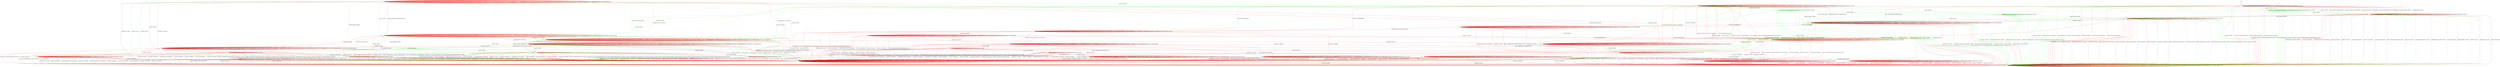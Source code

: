 digraph "" {
	graph ["Incoming time"=0.15744495391845703,
		"Outgoing time"=0.23226404190063477,
		Output="{'States': 36, 'Transitions': 837, 'Filename': '../results/ssh/OpenSSH-DropBear-cvc4-3.dot'}",
		Reference="{'States': 32, 'Transitions': 683, 'Filename': '../subjects/ssh/OpenSSH.dot'}",
		Solver=cvc4,
		Updated="{'States': 18, 'Transitions': 222, 'Filename': '../subjects/ssh/DropBear.dot'}",
		"f-measure"=0.15027624309392265,
		precision=0.3063063063063063,
		recall=0.09956076134699854
	];
	a -> a	[key=0,
		label="CH_OPEN / CH_MAX"];
	a -> a	[key=1,
		label="CH_EOF / NO_RESP"];
	a -> a	[key=2,
		color=green,
		label="UA_PK_NOK / NO_RESP"];
	a -> a	[key=3,
		color=green,
		label="SERVICE_REQUEST_AUTH / SERVICE_ACCEPT"];
	a -> a	[key=4,
		color=green,
		label="SERVICE_REQUEST_CONN / SERVICE_ACCEPT"];
	a -> a	[key=5,
		color=green,
		label="UA_PK_OK / NO_RESP"];
	a -> a	[key=6,
		color=red,
		label="SERVICE_REQUEST_AUTH / UNIMPLEMENTED"];
	a -> a	[key=7,
		color=red,
		label="CH_WINDOW_ADJUST / NO_RESP"];
	a -> a	[key=8,
		color=red,
		label="DEBUG / NO_RESP"];
	a -> a	[key=9,
		color=red,
		label="UA_PK_OK / UNIMPLEMENTED"];
	a -> a	[key=10,
		color=red,
		label="SERVICE_REQUEST_CONN / UNIMPLEMENTED"];
	a -> a	[key=11,
		color=red,
		label="UA_NONE / UNIMPLEMENTED"];
	a -> a	[key=12,
		color=red,
		label="CH_EXTENDED_DATA / NO_RESP"];
	a -> a	[key=13,
		color=red,
		label="UA_PK_NOK / UNIMPLEMENTED"];
	a -> a	[key=14,
		color=red,
		label="KEX30 / UNIMPLEMENTED"];
	a -> a	[key=15,
		color=red,
		label="IGNORE / NO_RESP"];
	a -> a	[key=16,
		color=red,
		label="CH_DATA / NO_RESP"];
	a -> a	[key=17,
		color=red,
		label="UNIMPLEMENTED / NO_RESP"];
	a -> a	[key=18,
		color=red,
		label="UA_PW_OK / UNIMPLEMENTED"];
	a -> a	[key=19,
		color=red,
		label="UA_PW_NOK / UNIMPLEMENTED"];
	a -> g	[key=0,
		color=green,
		label="CH_CLOSE / NO_RESP"];
	a -> h	[key=0,
		color=green,
		label="CH_REQUEST_PTY / CH_SUCCESS"];
	a -> i	[key=0,
		color=red,
		label="REKEY / KEXINIT|KEX31+NEWKEYS|NO_RESP"];
	a -> j	[key=0,
		color=green,
		label="KEXINIT / KEXINIT"];
	a -> l	[key=0,
		color=red,
		label="CH_REQUEST_PTY / CH_SUCCESS"];
	a -> n	[key=0,
		label="NEWKEYS / NO_CONN"];
	a -> n	[key=1,
		color=green,
		label="KEX30 / NO_CONN"];
	a -> n	[key=2,
		color=green,
		label="CH_DATA / NO_CONN"];
	a -> n	[key=3,
		color=red,
		label="DISCONNECT / NO_CONN"];
	r	[color=green];
	a -> r	[key=0,
		color=green,
		label="KEXINIT_PROCEED / KEXINIT"];
	t	[color=red];
	a -> t	[key=0,
		color=red,
		label="CH_CLOSE / CH_CLOSE"];
	ff	[color=red];
	a -> ff	[key=0,
		color=red,
		label="KEXINIT / KEXINIT"];
	b -> b	[key=0,
		label="CH_CLOSE / CH_NONE"];
	b -> b	[key=1,
		label="CH_REQUEST_PTY / CH_NONE"];
	b -> b	[key=2,
		label="CH_EOF / CH_NONE"];
	b -> b	[key=3,
		label="CH_DATA / CH_NONE"];
	b -> b	[key=4,
		color=green,
		label="NEWKEYS / UNIMPLEMENTED"];
	b -> b	[key=5,
		color=red,
		label="CH_WINDOW_ADJUST / CH_NONE"];
	b -> b	[key=6,
		color=red,
		label="DEBUG / NO_RESP"];
	b -> b	[key=7,
		color=red,
		label="CH_EXTENDED_DATA / CH_NONE"];
	b -> b	[key=8,
		color=red,
		label="IGNORE / NO_RESP"];
	b -> b	[key=9,
		color=red,
		label="UNIMPLEMENTED / NO_RESP"];
	b -> e	[key=0,
		label="KEX30 / KEX31+NEWKEYS"];
	b -> f	[key=0,
		color=green,
		label="UA_PK_NOK / NO_CONN"];
	b -> f	[key=1,
		color=green,
		label="SERVICE_REQUEST_AUTH / NO_CONN"];
	b -> f	[key=2,
		color=green,
		label="SERVICE_REQUEST_CONN / NO_CONN"];
	b -> f	[key=3,
		color=green,
		label="UA_PK_OK / NO_CONN"];
	b -> f	[key=4,
		color=green,
		label="KEXINIT_PROCEED / NO_CONN"];
	b -> f	[key=5,
		color=green,
		label="KEXINIT / NO_CONN"];
	b -> f	[key=6,
		color=red,
		label="DISCONNECT / NO_CONN"];
	b -> f	[key=7,
		color=red,
		label="KEXINIT / DISCONNECT"];
	b -> f	[key=8,
		color=red,
		label="SERVICE_REQUEST_AUTH / DISCONNECT"];
	b -> f	[key=9,
		color=red,
		label="UA_PK_OK / DISCONNECT"];
	b -> f	[key=10,
		color=red,
		label="SERVICE_REQUEST_CONN / DISCONNECT"];
	b -> f	[key=11,
		color=red,
		label="UA_NONE / DISCONNECT"];
	b -> f	[key=12,
		color=red,
		label="NEWKEYS / NO_CONN"];
	b -> f	[key=13,
		color=red,
		label="UA_PK_NOK / DISCONNECT"];
	b -> f	[key=14,
		color=red,
		label="UA_PW_OK / DISCONNECT"];
	b -> f	[key=15,
		color=red,
		label="UA_PW_NOK / DISCONNECT"];
	b -> f	[key=16,
		color=red,
		label="REKEY / DISCONNECT|NO_CONN|NO_CONN"];
	b -> n	[key=0,
		color=green,
		label="CH_OPEN / NO_CONN"];
	b -> n	[key=1,
		color=red,
		label="CH_OPEN / DISCONNECT"];
	c -> c	[key=0,
		label="CH_CLOSE / CH_NONE"];
	c -> c	[key=1,
		label="CH_REQUEST_PTY / CH_NONE"];
	c -> c	[key=2,
		label="CH_EOF / CH_NONE"];
	c -> c	[key=3,
		label="CH_DATA / CH_NONE"];
	c -> c	[key=4,
		color=green,
		label="UA_PK_NOK / UA_FAILURE"];
	c -> c	[key=5,
		color=green,
		label="SERVICE_REQUEST_AUTH / SERVICE_ACCEPT"];
	c -> c	[key=6,
		color=red,
		label="KEXINIT / UNIMPLEMENTED"];
	c -> c	[key=7,
		color=red,
		label="CH_WINDOW_ADJUST / CH_NONE"];
	c -> c	[key=8,
		color=red,
		label="DEBUG / NO_RESP"];
	c -> c	[key=9,
		color=red,
		label="UA_PK_OK / UNIMPLEMENTED"];
	c -> c	[key=10,
		color=red,
		label="UA_NONE / UNIMPLEMENTED"];
	c -> c	[key=11,
		color=red,
		label="CH_EXTENDED_DATA / CH_NONE"];
	c -> c	[key=12,
		color=red,
		label="UA_PK_NOK / UNIMPLEMENTED"];
	c -> c	[key=13,
		color=red,
		label="KEX30 / UNIMPLEMENTED"];
	c -> c	[key=14,
		color=red,
		label="IGNORE / NO_RESP"];
	c -> c	[key=15,
		color=red,
		label="UNIMPLEMENTED / NO_RESP"];
	c -> c	[key=16,
		color=red,
		label="UA_PW_OK / UNIMPLEMENTED"];
	c -> c	[key=17,
		color=red,
		label="UA_PW_NOK / UNIMPLEMENTED"];
	c -> f	[key=0,
		label="NEWKEYS / NO_CONN"];
	c -> f	[key=1,
		color=green,
		label="KEX30 / NO_CONN"];
	c -> f	[key=2,
		color=green,
		label="SERVICE_REQUEST_CONN / NO_CONN"];
	c -> f	[key=3,
		color=red,
		label="DISCONNECT / NO_CONN"];
	c -> f	[key=4,
		color=red,
		label="SERVICE_REQUEST_CONN / DISCONNECT"];
	c -> f	[key=5,
		color=red,
		label="REKEY / UNIMPLEMENTED|UNIMPLEMENTED|NO_CONN"];
	c -> g	[key=0,
		color=green,
		label="UA_PK_OK / UA_SUCCESS"];
	c -> g	[key=1,
		color=red,
		label="SERVICE_REQUEST_AUTH / SERVICE_ACCEPT"];
	c -> n	[key=0,
		color=green,
		label="CH_OPEN / NO_CONN"];
	p	[color=green];
	c -> p	[key=0,
		color=green,
		label="KEXINIT_PROCEED / KEXINIT"];
	q	[color=green];
	c -> q	[key=0,
		color=green,
		label="KEXINIT / KEXINIT"];
	s	[color=red];
	c -> s	[key=0,
		color=red,
		label="CH_OPEN / UNIMPLEMENTED"];
	d -> k	[key=0];
	e -> c	[key=0,
		label="NEWKEYS / NO_RESP"];
	e -> e	[key=0,
		label="CH_CLOSE / CH_NONE"];
	e -> e	[key=1,
		label="CH_REQUEST_PTY / CH_NONE"];
	e -> e	[key=2,
		label="CH_EOF / CH_NONE"];
	e -> e	[key=3,
		label="CH_DATA / CH_NONE"];
	e -> e	[key=4,
		color=green,
		label="KEX30 / UNIMPLEMENTED"];
	e -> e	[key=5,
		color=red,
		label="CH_WINDOW_ADJUST / CH_NONE"];
	e -> e	[key=6,
		color=red,
		label="DEBUG / NO_RESP"];
	e -> e	[key=7,
		color=red,
		label="CH_EXTENDED_DATA / CH_NONE"];
	e -> e	[key=8,
		color=red,
		label="IGNORE / NO_RESP"];
	e -> e	[key=9,
		color=red,
		label="UNIMPLEMENTED / NO_RESP"];
	e -> f	[key=0,
		color=green,
		label="UA_PK_NOK / NO_CONN"];
	e -> f	[key=1,
		color=green,
		label="SERVICE_REQUEST_AUTH / NO_CONN"];
	e -> f	[key=2,
		color=green,
		label="SERVICE_REQUEST_CONN / NO_CONN"];
	e -> f	[key=3,
		color=green,
		label="UA_PK_OK / NO_CONN"];
	e -> f	[key=4,
		color=green,
		label="KEXINIT_PROCEED / NO_CONN"];
	e -> f	[key=5,
		color=green,
		label="KEXINIT / NO_CONN"];
	e -> f	[key=6,
		color=red,
		label="DISCONNECT / NO_CONN"];
	e -> f	[key=7,
		color=red,
		label="KEXINIT / DISCONNECT"];
	e -> f	[key=8,
		color=red,
		label="SERVICE_REQUEST_AUTH / DISCONNECT"];
	e -> f	[key=9,
		color=red,
		label="UA_PK_OK / DISCONNECT"];
	e -> f	[key=10,
		color=red,
		label="SERVICE_REQUEST_CONN / DISCONNECT"];
	e -> f	[key=11,
		color=red,
		label="UA_NONE / DISCONNECT"];
	e -> f	[key=12,
		color=red,
		label="UA_PK_NOK / DISCONNECT"];
	e -> f	[key=13,
		color=red,
		label="KEX30 / DISCONNECT"];
	e -> f	[key=14,
		color=red,
		label="UA_PW_OK / DISCONNECT"];
	e -> f	[key=15,
		color=red,
		label="UA_PW_NOK / DISCONNECT"];
	e -> f	[key=16,
		color=red,
		label="REKEY / DISCONNECT|NO_CONN|NO_CONN"];
	e -> n	[key=0,
		color=green,
		label="CH_OPEN / NO_CONN"];
	e -> n	[key=1,
		color=red,
		label="CH_OPEN / DISCONNECT"];
	f -> f	[key=0,
		label="KEXINIT / NO_CONN"];
	f -> f	[key=1,
		label="SERVICE_REQUEST_AUTH / NO_CONN"];
	f -> f	[key=2,
		label="UA_PK_OK / NO_CONN"];
	f -> f	[key=3,
		label="SERVICE_REQUEST_CONN / NO_CONN"];
	f -> f	[key=4,
		label="NEWKEYS / NO_CONN"];
	f -> f	[key=5,
		label="UA_PK_NOK / NO_CONN"];
	f -> f	[key=6,
		label="CH_CLOSE / CH_NONE"];
	f -> f	[key=7,
		label="CH_REQUEST_PTY / CH_NONE"];
	f -> f	[key=8,
		label="KEX30 / NO_CONN"];
	f -> f	[key=9,
		label="CH_EOF / CH_NONE"];
	f -> f	[key=10,
		label="CH_DATA / CH_NONE"];
	f -> f	[key=11,
		color=green,
		label="KEXINIT_PROCEED / NO_CONN"];
	f -> f	[key=12,
		color=red,
		label="DISCONNECT / NO_CONN"];
	f -> f	[key=13,
		color=red,
		label="CH_WINDOW_ADJUST / CH_NONE"];
	f -> f	[key=14,
		color=red,
		label="DEBUG / NO_CONN"];
	f -> f	[key=15,
		color=red,
		label="UA_NONE / NO_CONN"];
	f -> f	[key=16,
		color=red,
		label="CH_EXTENDED_DATA / CH_NONE"];
	f -> f	[key=17,
		color=red,
		label="IGNORE / NO_CONN"];
	f -> f	[key=18,
		color=red,
		label="UNIMPLEMENTED / NO_CONN"];
	f -> f	[key=19,
		color=red,
		label="UA_PW_OK / NO_CONN"];
	f -> f	[key=20,
		color=red,
		label="UA_PW_NOK / NO_CONN"];
	f -> f	[key=21,
		color=red,
		label="REKEY / NO_CONN|NO_CONN|NO_CONN"];
	f -> n	[key=0,
		label="CH_OPEN / NO_CONN"];
	g -> f	[key=0,
		label="NEWKEYS / NO_CONN"];
	g -> f	[key=1,
		color=green,
		label="KEX30 / NO_CONN"];
	g -> f	[key=2,
		color=red,
		label="DISCONNECT / NO_CONN"];
	g -> f	[key=3,
		color=red,
		label="SERVICE_REQUEST_CONN / DISCONNECT"];
	g -> f	[key=4,
		color=red,
		label="REKEY / UNIMPLEMENTED|UNIMPLEMENTED|NO_CONN"];
	g -> g	[key=0,
		label="SERVICE_REQUEST_AUTH / SERVICE_ACCEPT"];
	g -> g	[key=1,
		label="CH_CLOSE / CH_NONE"];
	g -> g	[key=2,
		label="CH_REQUEST_PTY / CH_NONE"];
	g -> g	[key=3,
		label="CH_EOF / CH_NONE"];
	g -> g	[key=4,
		label="CH_DATA / CH_NONE"];
	g -> g	[key=5,
		color=green,
		label="UA_PK_NOK / NO_RESP"];
	g -> g	[key=6,
		color=green,
		label="SERVICE_REQUEST_CONN / SERVICE_ACCEPT"];
	g -> g	[key=7,
		color=green,
		label="UA_PK_OK / NO_RESP"];
	g -> g	[key=8,
		color=red,
		label="KEXINIT / UNIMPLEMENTED"];
	g -> g	[key=9,
		color=red,
		label="CH_WINDOW_ADJUST / CH_NONE"];
	g -> g	[key=10,
		color=red,
		label="DEBUG / NO_RESP"];
	g -> g	[key=11,
		color=red,
		label="CH_EXTENDED_DATA / CH_NONE"];
	g -> g	[key=12,
		color=red,
		label="KEX30 / UNIMPLEMENTED"];
	g -> g	[key=13,
		color=red,
		label="IGNORE / NO_RESP"];
	g -> g	[key=14,
		color=red,
		label="UNIMPLEMENTED / NO_RESP"];
	g -> i	[key=0,
		color=green,
		label="CH_OPEN / CH_OPEN_SUCCESS"];
	g -> p	[key=0,
		color=green,
		label="KEXINIT_PROCEED / KEXINIT"];
	g -> q	[key=0,
		color=green,
		label="KEXINIT / KEXINIT"];
	g -> t	[key=0,
		color=red,
		label="UA_PK_OK / UA_SUCCESS"];
	g -> t	[key=1,
		color=red,
		label="UA_PW_OK / UA_SUCCESS"];
	u	[color=red];
	g -> u	[key=0,
		color=red,
		label="UA_PW_NOK / UA_FAILURE"];
	v	[color=red];
	g -> v	[key=0,
		color=red,
		label="UA_NONE / UA_FAILURE"];
	w	[color=red];
	g -> w	[key=0,
		color=red,
		label="UA_PK_NOK / UA_FAILURE"];
	x	[color=red];
	g -> x	[key=0,
		color=red,
		label="CH_OPEN / UNIMPLEMENTED"];
	h -> g	[key=0,
		color=green,
		label="CH_CLOSE / NO_RESP"];
	h -> h	[key=0,
		label="CH_OPEN / CH_MAX"];
	h -> h	[key=1,
		label="CH_EOF / NO_RESP"];
	h -> h	[key=2,
		color=green,
		label="UA_PK_NOK / NO_RESP"];
	h -> h	[key=3,
		color=green,
		label="SERVICE_REQUEST_AUTH / SERVICE_ACCEPT"];
	h -> h	[key=4,
		color=green,
		label="SERVICE_REQUEST_CONN / SERVICE_ACCEPT"];
	h -> h	[key=5,
		color=green,
		label="UA_PK_OK / NO_RESP"];
	h -> h	[key=6,
		color=red,
		label="SERVICE_REQUEST_AUTH / NO_RESP"];
	h -> h	[key=7,
		color=red,
		label="CH_WINDOW_ADJUST / NO_RESP"];
	h -> h	[key=8,
		color=red,
		label="DEBUG / NO_RESP"];
	h -> h	[key=9,
		color=red,
		label="UA_PK_OK / UNIMPLEMENTED"];
	h -> h	[key=10,
		color=red,
		label="SERVICE_REQUEST_CONN / NO_RESP"];
	h -> h	[key=11,
		color=red,
		label="UA_NONE / UNIMPLEMENTED"];
	h -> h	[key=12,
		color=red,
		label="CH_EXTENDED_DATA / NO_RESP"];
	h -> h	[key=13,
		color=red,
		label="UA_PK_NOK / UNIMPLEMENTED"];
	h -> h	[key=14,
		color=red,
		label="KEX30 / NO_RESP"];
	h -> h	[key=15,
		color=red,
		label="IGNORE / NO_RESP"];
	h -> h	[key=16,
		color=red,
		label="CH_DATA / NO_RESP"];
	h -> h	[key=17,
		color=red,
		label="UNIMPLEMENTED / NO_RESP"];
	h -> h	[key=18,
		color=red,
		label="UA_PW_OK / UNIMPLEMENTED"];
	h -> h	[key=19,
		color=red,
		label="UA_PW_NOK / UNIMPLEMENTED"];
	h -> h	[key=20,
		color=red,
		label="REKEY / KEXINIT|KEX31+NEWKEYS|NO_RESP"];
	h -> j	[key=0,
		label="KEXINIT / KEXINIT"];
	h -> n	[key=0,
		label="NEWKEYS / NO_CONN"];
	h -> n	[key=1,
		color=green,
		label="KEX30 / NO_CONN"];
	h -> n	[key=2,
		color=green,
		label="CH_REQUEST_PTY / NO_CONN"];
	h -> n	[key=3,
		color=green,
		label="CH_DATA / NO_CONN"];
	h -> n	[key=4,
		color=red,
		label="DISCONNECT / NO_CONN"];
	h -> n	[key=5,
		color=red,
		label="CH_REQUEST_PTY / DISCONNECT"];
	h -> r	[key=0,
		color=green,
		label="KEXINIT_PROCEED / KEXINIT"];
	z	[color=red];
	h -> z	[key=0,
		color=red,
		label="CH_CLOSE / CH_CLOSE"];
	i -> a	[key=0,
		color=green,
		label="CH_EOF / CH_EOF"];
	i -> g	[key=0,
		color=green,
		label="CH_CLOSE / CH_EOF"];
	i -> h	[key=0,
		color=red,
		label="CH_REQUEST_PTY / CH_SUCCESS"];
	i -> i	[key=0,
		label="CH_OPEN / CH_MAX"];
	i -> i	[key=1,
		label="CH_DATA / NO_RESP"];
	i -> i	[key=2,
		color=green,
		label="UA_PK_NOK / NO_RESP"];
	i -> i	[key=3,
		color=green,
		label="SERVICE_REQUEST_AUTH / SERVICE_ACCEPT"];
	i -> i	[key=4,
		color=green,
		label="SERVICE_REQUEST_CONN / SERVICE_ACCEPT"];
	i -> i	[key=5,
		color=green,
		label="UA_PK_OK / NO_RESP"];
	i -> i	[key=6,
		color=red,
		label="SERVICE_REQUEST_AUTH / NO_RESP"];
	i -> i	[key=7,
		color=red,
		label="CH_WINDOW_ADJUST / NO_RESP"];
	i -> i	[key=8,
		color=red,
		label="DEBUG / NO_RESP"];
	i -> i	[key=9,
		color=red,
		label="UA_PK_OK / UNIMPLEMENTED"];
	i -> i	[key=10,
		color=red,
		label="SERVICE_REQUEST_CONN / NO_RESP"];
	i -> i	[key=11,
		color=red,
		label="UA_NONE / UNIMPLEMENTED"];
	i -> i	[key=12,
		color=red,
		label="CH_EXTENDED_DATA / NO_RESP"];
	i -> i	[key=13,
		color=red,
		label="UA_PK_NOK / UNIMPLEMENTED"];
	i -> i	[key=14,
		color=red,
		label="KEX30 / NO_RESP"];
	i -> i	[key=15,
		color=red,
		label="IGNORE / NO_RESP"];
	i -> i	[key=16,
		color=red,
		label="CH_EOF / NO_RESP"];
	i -> i	[key=17,
		color=red,
		label="UNIMPLEMENTED / NO_RESP"];
	i -> i	[key=18,
		color=red,
		label="UA_PW_OK / UNIMPLEMENTED"];
	i -> i	[key=19,
		color=red,
		label="UA_PW_NOK / UNIMPLEMENTED"];
	i -> i	[key=20,
		color=red,
		label="REKEY / KEXINIT|KEX31+NEWKEYS|NO_RESP"];
	i -> j	[key=0,
		color=green,
		label="KEXINIT / KEXINIT"];
	i -> l	[key=0,
		color=green,
		label="CH_REQUEST_PTY / CH_SUCCESS"];
	i -> n	[key=0,
		label="NEWKEYS / NO_CONN"];
	i -> n	[key=1,
		color=green,
		label="KEX30 / NO_CONN"];
	i -> n	[key=2,
		color=red,
		label="DISCONNECT / NO_CONN"];
	i -> r	[key=0,
		color=green,
		label="KEXINIT_PROCEED / KEXINIT"];
	i -> z	[key=0,
		color=red,
		label="CH_CLOSE / CH_CLOSE"];
	i -> ff	[key=0,
		color=red,
		label="KEXINIT / KEXINIT"];
	j -> f	[key=0,
		color=green,
		label="CH_CLOSE / NO_CONN"];
	j -> f	[key=1,
		color=red,
		label="CH_CLOSE / DISCONNECT"];
	j -> j	[key=0,
		label="CH_OPEN / CH_MAX"];
	j -> j	[key=1,
		color=red,
		label="DEBUG / NO_RESP"];
	j -> j	[key=2,
		color=red,
		label="IGNORE / NO_RESP"];
	j -> j	[key=3,
		color=red,
		label="UNIMPLEMENTED / NO_RESP"];
	j -> m	[key=0,
		color=green,
		label="KEX30 / KEX31+NEWKEYS"];
	j -> n	[key=0,
		color=green,
		label="UA_PK_NOK / NO_CONN"];
	j -> n	[key=1,
		color=green,
		label="SERVICE_REQUEST_AUTH / NO_CONN"];
	j -> n	[key=2,
		color=green,
		label="SERVICE_REQUEST_CONN / NO_CONN"];
	j -> n	[key=3,
		color=green,
		label="NEWKEYS / UNIMPLEMENTED"];
	j -> n	[key=4,
		color=green,
		label="CH_REQUEST_PTY / NO_CONN"];
	j -> n	[key=5,
		color=green,
		label="CH_DATA / NO_CONN"];
	j -> n	[key=6,
		color=green,
		label="UA_PK_OK / NO_CONN"];
	j -> n	[key=7,
		color=green,
		label="KEXINIT_PROCEED / NO_CONN"];
	j -> n	[key=8,
		color=green,
		label="KEXINIT / NO_CONN"];
	j -> n	[key=9,
		color=green,
		label="CH_EOF / NO_CONN"];
	j -> n	[key=10,
		color=red,
		label="DISCONNECT / NO_CONN"];
	j -> n	[key=11,
		color=red,
		label="KEXINIT / DISCONNECT"];
	j -> n	[key=12,
		color=red,
		label="SERVICE_REQUEST_AUTH / DISCONNECT"];
	j -> n	[key=13,
		color=red,
		label="CH_WINDOW_ADJUST / DISCONNECT"];
	j -> n	[key=14,
		color=red,
		label="UA_PK_OK / DISCONNECT"];
	j -> n	[key=15,
		color=red,
		label="SERVICE_REQUEST_CONN / DISCONNECT"];
	j -> n	[key=16,
		color=red,
		label="UA_NONE / DISCONNECT"];
	j -> n	[key=17,
		color=red,
		label="CH_EXTENDED_DATA / DISCONNECT"];
	j -> n	[key=18,
		color=red,
		label="NEWKEYS / NO_CONN"];
	j -> n	[key=19,
		color=red,
		label="UA_PK_NOK / DISCONNECT"];
	j -> n	[key=20,
		color=red,
		label="CH_REQUEST_PTY / DISCONNECT"];
	j -> n	[key=21,
		color=red,
		label="CH_EOF / DISCONNECT"];
	j -> n	[key=22,
		color=red,
		label="CH_DATA / DISCONNECT"];
	j -> n	[key=23,
		color=red,
		label="UA_PW_OK / DISCONNECT"];
	j -> n	[key=24,
		color=red,
		label="UA_PW_NOK / DISCONNECT"];
	j -> n	[key=25,
		color=red,
		label="REKEY / DISCONNECT|NO_CONN|NO_CONN"];
	jj	[color=red];
	j -> jj	[key=0,
		color=red,
		label="KEX30 / KEX31+NEWKEYS"];
	k -> b	[key=0,
		label="KEXINIT / KEXINIT"];
	k -> b	[key=1,
		color=green,
		label="KEX30 / KEXINIT+UNIMPLEMENTED"];
	k -> b	[key=2,
		color=green,
		label="NEWKEYS / KEXINIT+UNIMPLEMENTED"];
	k -> b	[key=3,
		color=red,
		label="SERVICE_REQUEST_AUTH / KEXINIT"];
	k -> b	[key=4,
		color=red,
		label="DEBUG / KEXINIT"];
	k -> b	[key=5,
		color=red,
		label="SERVICE_REQUEST_CONN / KEXINIT"];
	k -> b	[key=6,
		color=red,
		label="KEX30 / KEXINIT"];
	k -> b	[key=7,
		color=red,
		label="IGNORE / KEXINIT"];
	k -> b	[key=8,
		color=red,
		label="UNIMPLEMENTED / KEXINIT"];
	k -> c	[key=0,
		color=red,
		label="REKEY / KEXINIT|KEX31+NEWKEYS|NO_RESP"];
	k -> f	[key=0,
		color=green,
		label="UA_PK_NOK / KEXINIT"];
	k -> f	[key=1,
		color=green,
		label="SERVICE_REQUEST_AUTH / KEXINIT"];
	k -> f	[key=2,
		color=green,
		label="SERVICE_REQUEST_CONN / KEXINIT"];
	k -> f	[key=3,
		color=green,
		label="UA_PK_OK / KEXINIT"];
	k -> f	[key=4,
		color=red,
		label="DISCONNECT / KEXINIT"];
	k -> f	[key=5,
		color=red,
		label="UA_PK_OK / KEXINIT+DISCONNECT"];
	k -> f	[key=6,
		color=red,
		label="UA_NONE / KEXINIT+DISCONNECT"];
	k -> f	[key=7,
		color=red,
		label="NEWKEYS / KEXINIT"];
	k -> f	[key=8,
		color=red,
		label="UA_PK_NOK / KEXINIT+DISCONNECT"];
	k -> f	[key=9,
		color=red,
		label="UA_PW_OK / KEXINIT+DISCONNECT"];
	k -> f	[key=10,
		color=red,
		label="UA_PW_NOK / KEXINIT+DISCONNECT"];
	k -> k	[key=0,
		label="CH_CLOSE / CH_NONE"];
	k -> k	[key=1,
		label="CH_REQUEST_PTY / CH_NONE"];
	k -> k	[key=2,
		label="CH_EOF / CH_NONE"];
	k -> k	[key=3,
		label="CH_DATA / CH_NONE"];
	k -> k	[key=4,
		color=red,
		label="CH_WINDOW_ADJUST / CH_NONE"];
	k -> k	[key=5,
		color=red,
		label="CH_EXTENDED_DATA / CH_NONE"];
	k -> n	[key=0,
		color=green,
		label="CH_OPEN / KEXINIT"];
	k -> n	[key=1,
		color=red,
		label="CH_OPEN / KEXINIT+DISCONNECT"];
	o	[color=green];
	k -> o	[key=0,
		color=green,
		label="KEXINIT_PROCEED / KEXINIT"];
	l -> g	[key=0,
		color=green,
		label="CH_CLOSE / CH_EOF"];
	l -> h	[key=0,
		color=green,
		label="CH_EOF / CH_EOF"];
	l -> h	[key=1,
		color=red,
		label="REKEY / KEXINIT|KEX31+NEWKEYS|NO_RESP"];
	l -> j	[key=0,
		label="KEXINIT / KEXINIT"];
	l -> l	[key=0,
		label="CH_OPEN / CH_MAX"];
	l -> l	[key=1,
		label="CH_DATA / NO_RESP"];
	l -> l	[key=2,
		color=green,
		label="UA_PK_NOK / NO_RESP"];
	l -> l	[key=3,
		color=green,
		label="SERVICE_REQUEST_AUTH / SERVICE_ACCEPT"];
	l -> l	[key=4,
		color=green,
		label="SERVICE_REQUEST_CONN / SERVICE_ACCEPT"];
	l -> l	[key=5,
		color=green,
		label="UA_PK_OK / NO_RESP"];
	l -> l	[key=6,
		color=red,
		label="SERVICE_REQUEST_AUTH / UNIMPLEMENTED"];
	l -> l	[key=7,
		color=red,
		label="CH_WINDOW_ADJUST / NO_RESP"];
	l -> l	[key=8,
		color=red,
		label="DEBUG / NO_RESP"];
	l -> l	[key=9,
		color=red,
		label="UA_PK_OK / UNIMPLEMENTED"];
	l -> l	[key=10,
		color=red,
		label="SERVICE_REQUEST_CONN / UNIMPLEMENTED"];
	l -> l	[key=11,
		color=red,
		label="UA_NONE / UNIMPLEMENTED"];
	l -> l	[key=12,
		color=red,
		label="CH_EXTENDED_DATA / NO_RESP"];
	l -> l	[key=13,
		color=red,
		label="UA_PK_NOK / UNIMPLEMENTED"];
	l -> l	[key=14,
		color=red,
		label="KEX30 / UNIMPLEMENTED"];
	l -> l	[key=15,
		color=red,
		label="IGNORE / NO_RESP"];
	l -> l	[key=16,
		color=red,
		label="CH_EOF / NO_RESP"];
	l -> l	[key=17,
		color=red,
		label="UNIMPLEMENTED / NO_RESP"];
	l -> l	[key=18,
		color=red,
		label="UA_PW_OK / UNIMPLEMENTED"];
	l -> l	[key=19,
		color=red,
		label="UA_PW_NOK / UNIMPLEMENTED"];
	l -> n	[key=0,
		label="NEWKEYS / NO_CONN"];
	l -> n	[key=1,
		color=green,
		label="KEX30 / NO_CONN"];
	l -> n	[key=2,
		color=green,
		label="CH_REQUEST_PTY / NO_CONN"];
	l -> n	[key=3,
		color=red,
		label="DISCONNECT / NO_CONN"];
	l -> n	[key=4,
		color=red,
		label="CH_REQUEST_PTY / DISCONNECT"];
	l -> r	[key=0,
		color=green,
		label="KEXINIT_PROCEED / KEXINIT"];
	l -> t	[key=0,
		color=red,
		label="CH_CLOSE / CH_CLOSE"];
	m -> f	[key=0,
		color=green,
		label="CH_CLOSE / NO_CONN"];
	m -> f	[key=1,
		color=red,
		label="CH_CLOSE / DISCONNECT"];
	m -> i	[key=0,
		label="NEWKEYS / NO_RESP"];
	m -> m	[key=0,
		label="CH_OPEN / CH_MAX"];
	m -> m	[key=1,
		color=green,
		label="KEX30 / UNIMPLEMENTED"];
	m -> m	[key=2,
		color=red,
		label="DEBUG / NO_RESP"];
	m -> m	[key=3,
		color=red,
		label="IGNORE / NO_RESP"];
	m -> m	[key=4,
		color=red,
		label="UNIMPLEMENTED / NO_RESP"];
	m -> n	[key=0,
		color=green,
		label="UA_PK_NOK / NO_CONN"];
	m -> n	[key=1,
		color=green,
		label="SERVICE_REQUEST_AUTH / NO_CONN"];
	m -> n	[key=2,
		color=green,
		label="SERVICE_REQUEST_CONN / NO_CONN"];
	m -> n	[key=3,
		color=green,
		label="CH_REQUEST_PTY / NO_CONN"];
	m -> n	[key=4,
		color=green,
		label="CH_DATA / NO_CONN"];
	m -> n	[key=5,
		color=green,
		label="UA_PK_OK / NO_CONN"];
	m -> n	[key=6,
		color=green,
		label="KEXINIT_PROCEED / NO_CONN"];
	m -> n	[key=7,
		color=green,
		label="KEXINIT / NO_CONN"];
	m -> n	[key=8,
		color=green,
		label="CH_EOF / NO_CONN"];
	m -> n	[key=9,
		color=red,
		label="DISCONNECT / NO_CONN"];
	m -> n	[key=10,
		color=red,
		label="KEXINIT / DISCONNECT"];
	m -> n	[key=11,
		color=red,
		label="SERVICE_REQUEST_AUTH / DISCONNECT"];
	m -> n	[key=12,
		color=red,
		label="CH_WINDOW_ADJUST / DISCONNECT"];
	m -> n	[key=13,
		color=red,
		label="UA_PK_OK / DISCONNECT"];
	m -> n	[key=14,
		color=red,
		label="SERVICE_REQUEST_CONN / DISCONNECT"];
	m -> n	[key=15,
		color=red,
		label="UA_NONE / DISCONNECT"];
	m -> n	[key=16,
		color=red,
		label="CH_EXTENDED_DATA / DISCONNECT"];
	m -> n	[key=17,
		color=red,
		label="UA_PK_NOK / DISCONNECT"];
	m -> n	[key=18,
		color=red,
		label="CH_REQUEST_PTY / DISCONNECT"];
	m -> n	[key=19,
		color=red,
		label="KEX30 / DISCONNECT"];
	m -> n	[key=20,
		color=red,
		label="CH_EOF / DISCONNECT"];
	m -> n	[key=21,
		color=red,
		label="CH_DATA / DISCONNECT"];
	m -> n	[key=22,
		color=red,
		label="UA_PW_OK / DISCONNECT"];
	m -> n	[key=23,
		color=red,
		label="UA_PW_NOK / DISCONNECT"];
	m -> n	[key=24,
		color=red,
		label="REKEY / DISCONNECT|NO_CONN|NO_CONN"];
	n -> f	[key=0,
		label="CH_CLOSE / NO_CONN"];
	n -> n	[key=0,
		label="KEXINIT / NO_CONN"];
	n -> n	[key=1,
		label="SERVICE_REQUEST_AUTH / NO_CONN"];
	n -> n	[key=2,
		label="UA_PK_OK / NO_CONN"];
	n -> n	[key=3,
		label="SERVICE_REQUEST_CONN / NO_CONN"];
	n -> n	[key=4,
		label="NEWKEYS / NO_CONN"];
	n -> n	[key=5,
		label="UA_PK_NOK / NO_CONN"];
	n -> n	[key=6,
		label="CH_OPEN / CH_MAX"];
	n -> n	[key=7,
		label="CH_REQUEST_PTY / NO_CONN"];
	n -> n	[key=8,
		label="KEX30 / NO_CONN"];
	n -> n	[key=9,
		label="CH_EOF / NO_CONN"];
	n -> n	[key=10,
		label="CH_DATA / NO_CONN"];
	n -> n	[key=11,
		color=green,
		label="KEXINIT_PROCEED / NO_CONN"];
	n -> n	[key=12,
		color=red,
		label="DISCONNECT / NO_CONN"];
	n -> n	[key=13,
		color=red,
		label="CH_WINDOW_ADJUST / NO_CONN"];
	n -> n	[key=14,
		color=red,
		label="DEBUG / NO_CONN"];
	n -> n	[key=15,
		color=red,
		label="UA_NONE / NO_CONN"];
	n -> n	[key=16,
		color=red,
		label="CH_EXTENDED_DATA / NO_CONN"];
	n -> n	[key=17,
		color=red,
		label="IGNORE / NO_CONN"];
	n -> n	[key=18,
		color=red,
		label="UNIMPLEMENTED / NO_CONN"];
	n -> n	[key=19,
		color=red,
		label="UA_PW_OK / NO_CONN"];
	n -> n	[key=20,
		color=red,
		label="UA_PW_NOK / NO_CONN"];
	n -> n	[key=21,
		color=red,
		label="REKEY / NO_CONN|NO_CONN|NO_CONN"];
	o -> b	[key=0,
		color=green,
		label="KEX30 / NO_RESP"];
	o -> f	[key=0,
		color=green,
		label="UA_PK_NOK / NO_CONN"];
	o -> f	[key=1,
		color=green,
		label="SERVICE_REQUEST_AUTH / NO_CONN"];
	o -> f	[key=2,
		color=green,
		label="SERVICE_REQUEST_CONN / NO_CONN"];
	o -> f	[key=3,
		color=green,
		label="UA_PK_OK / NO_CONN"];
	o -> f	[key=4,
		color=green,
		label="KEXINIT_PROCEED / NO_CONN"];
	o -> f	[key=5,
		color=green,
		label="KEXINIT / NO_CONN"];
	o -> n	[key=0,
		color=green,
		label="CH_OPEN / NO_CONN"];
	o -> o	[key=0,
		color=green,
		label="NEWKEYS / UNIMPLEMENTED"];
	o -> o	[key=1,
		color=green,
		label="CH_REQUEST_PTY / CH_NONE"];
	o -> o	[key=2,
		color=green,
		label="CH_DATA / CH_NONE"];
	o -> o	[key=3,
		color=green,
		label="CH_CLOSE / CH_NONE"];
	o -> o	[key=4,
		color=green,
		label="CH_EOF / CH_NONE"];
	p -> f	[key=0,
		color=green,
		label="UA_PK_NOK / NO_CONN"];
	p -> f	[key=1,
		color=green,
		label="SERVICE_REQUEST_AUTH / NO_CONN"];
	p -> f	[key=2,
		color=green,
		label="SERVICE_REQUEST_CONN / NO_CONN"];
	p -> f	[key=3,
		color=green,
		label="NEWKEYS / UNIMPLEMENTED"];
	p -> f	[key=4,
		color=green,
		label="UA_PK_OK / NO_CONN"];
	p -> f	[key=5,
		color=green,
		label="KEXINIT_PROCEED / NO_CONN"];
	p -> f	[key=6,
		color=green,
		label="KEXINIT / NO_CONN"];
	p -> n	[key=0,
		color=green,
		label="CH_OPEN / NO_CONN"];
	p -> p	[key=0,
		color=green,
		label="CH_REQUEST_PTY / CH_NONE"];
	p -> p	[key=1,
		color=green,
		label="CH_DATA / CH_NONE"];
	p -> p	[key=2,
		color=green,
		label="CH_CLOSE / CH_NONE"];
	p -> p	[key=3,
		color=green,
		label="CH_EOF / CH_NONE"];
	p -> q	[key=0,
		color=green,
		label="KEX30 / NO_RESP"];
	q -> e	[key=0,
		color=green,
		label="KEX30 / KEX31+NEWKEYS"];
	q -> f	[key=0,
		color=green,
		label="UA_PK_NOK / NO_CONN"];
	q -> f	[key=1,
		color=green,
		label="SERVICE_REQUEST_AUTH / NO_CONN"];
	q -> f	[key=2,
		color=green,
		label="SERVICE_REQUEST_CONN / NO_CONN"];
	q -> f	[key=3,
		color=green,
		label="NEWKEYS / UNIMPLEMENTED"];
	q -> f	[key=4,
		color=green,
		label="UA_PK_OK / NO_CONN"];
	q -> f	[key=5,
		color=green,
		label="KEXINIT_PROCEED / NO_CONN"];
	q -> f	[key=6,
		color=green,
		label="KEXINIT / NO_CONN"];
	q -> n	[key=0,
		color=green,
		label="CH_OPEN / NO_CONN"];
	q -> q	[key=0,
		color=green,
		label="CH_REQUEST_PTY / CH_NONE"];
	q -> q	[key=1,
		color=green,
		label="CH_DATA / CH_NONE"];
	q -> q	[key=2,
		color=green,
		label="CH_CLOSE / CH_NONE"];
	q -> q	[key=3,
		color=green,
		label="CH_EOF / CH_NONE"];
	r -> f	[key=0,
		color=green,
		label="CH_CLOSE / NO_CONN"];
	r -> j	[key=0,
		color=green,
		label="KEX30 / NO_RESP"];
	r -> n	[key=0,
		color=green,
		label="UA_PK_NOK / NO_CONN"];
	r -> n	[key=1,
		color=green,
		label="SERVICE_REQUEST_AUTH / NO_CONN"];
	r -> n	[key=2,
		color=green,
		label="SERVICE_REQUEST_CONN / NO_CONN"];
	r -> n	[key=3,
		color=green,
		label="NEWKEYS / UNIMPLEMENTED"];
	r -> n	[key=4,
		color=green,
		label="CH_REQUEST_PTY / NO_CONN"];
	r -> n	[key=5,
		color=green,
		label="CH_DATA / NO_CONN"];
	r -> n	[key=6,
		color=green,
		label="UA_PK_OK / NO_CONN"];
	r -> n	[key=7,
		color=green,
		label="KEXINIT_PROCEED / NO_CONN"];
	r -> n	[key=8,
		color=green,
		label="KEXINIT / NO_CONN"];
	r -> n	[key=9,
		color=green,
		label="CH_EOF / NO_CONN"];
	r -> r	[key=0,
		color=green,
		label="CH_OPEN / CH_MAX"];
	s -> c	[key=0,
		color=red,
		label="CH_CLOSE / UNIMPLEMENTED"];
	s -> n	[key=0,
		color=red,
		label="DISCONNECT / NO_CONN"];
	s -> n	[key=1,
		color=red,
		label="SERVICE_REQUEST_CONN / DISCONNECT"];
	s -> n	[key=2,
		color=red,
		label="NEWKEYS / NO_CONN"];
	s -> n	[key=3,
		color=red,
		label="REKEY / UNIMPLEMENTED|UNIMPLEMENTED|NO_CONN"];
	s -> s	[key=0,
		color=red,
		label="KEXINIT / UNIMPLEMENTED"];
	s -> s	[key=1,
		color=red,
		label="CH_WINDOW_ADJUST / UNIMPLEMENTED"];
	s -> s	[key=2,
		color=red,
		label="DEBUG / NO_RESP"];
	s -> s	[key=3,
		color=red,
		label="UA_PK_OK / UNIMPLEMENTED"];
	s -> s	[key=4,
		color=red,
		label="UA_NONE / UNIMPLEMENTED"];
	s -> s	[key=5,
		color=red,
		label="CH_EXTENDED_DATA / UNIMPLEMENTED"];
	s -> s	[key=6,
		color=red,
		label="UA_PK_NOK / UNIMPLEMENTED"];
	s -> s	[key=7,
		color=red,
		label="CH_OPEN / CH_MAX"];
	s -> s	[key=8,
		color=red,
		label="CH_REQUEST_PTY / UNIMPLEMENTED"];
	s -> s	[key=9,
		color=red,
		label="KEX30 / UNIMPLEMENTED"];
	s -> s	[key=10,
		color=red,
		label="IGNORE / NO_RESP"];
	s -> s	[key=11,
		color=red,
		label="CH_EOF / UNIMPLEMENTED"];
	s -> s	[key=12,
		color=red,
		label="CH_DATA / UNIMPLEMENTED"];
	s -> s	[key=13,
		color=red,
		label="UNIMPLEMENTED / NO_RESP"];
	s -> s	[key=14,
		color=red,
		label="UA_PW_OK / UNIMPLEMENTED"];
	s -> s	[key=15,
		color=red,
		label="UA_PW_NOK / UNIMPLEMENTED"];
	s -> x	[key=0,
		color=red,
		label="SERVICE_REQUEST_AUTH / SERVICE_ACCEPT"];
	t -> a	[key=0,
		color=red,
		label="CH_OPEN / CH_OPEN_SUCCESS"];
	t -> f	[key=0,
		color=red,
		label="DISCONNECT / NO_CONN"];
	t -> f	[key=1,
		color=red,
		label="NEWKEYS / NO_CONN"];
	t -> t	[key=0,
		color=red,
		label="SERVICE_REQUEST_AUTH / UNIMPLEMENTED"];
	t -> t	[key=1,
		color=red,
		label="CH_WINDOW_ADJUST / CH_NONE"];
	t -> t	[key=2,
		color=red,
		label="DEBUG / NO_RESP"];
	t -> t	[key=3,
		color=red,
		label="UA_PK_OK / UNIMPLEMENTED"];
	t -> t	[key=4,
		color=red,
		label="SERVICE_REQUEST_CONN / UNIMPLEMENTED"];
	t -> t	[key=5,
		color=red,
		label="UA_NONE / UNIMPLEMENTED"];
	t -> t	[key=6,
		color=red,
		label="CH_EXTENDED_DATA / CH_NONE"];
	t -> t	[key=7,
		color=red,
		label="UA_PK_NOK / UNIMPLEMENTED"];
	t -> t	[key=8,
		color=red,
		label="CH_CLOSE / CH_NONE"];
	t -> t	[key=9,
		color=red,
		label="CH_REQUEST_PTY / CH_NONE"];
	t -> t	[key=10,
		color=red,
		label="KEX30 / UNIMPLEMENTED"];
	t -> t	[key=11,
		color=red,
		label="IGNORE / NO_RESP"];
	t -> t	[key=12,
		color=red,
		label="CH_EOF / CH_NONE"];
	t -> t	[key=13,
		color=red,
		label="CH_DATA / CH_NONE"];
	t -> t	[key=14,
		color=red,
		label="UNIMPLEMENTED / NO_RESP"];
	t -> t	[key=15,
		color=red,
		label="UA_PW_OK / UNIMPLEMENTED"];
	t -> t	[key=16,
		color=red,
		label="UA_PW_NOK / UNIMPLEMENTED"];
	y	[color=red];
	t -> y	[key=0,
		color=red,
		label="KEXINIT / KEXINIT"];
	t -> z	[key=0,
		color=red,
		label="REKEY / KEXINIT|KEX31+NEWKEYS|NO_RESP"];
	u -> f	[key=0,
		color=red,
		label="DISCONNECT / NO_CONN"];
	u -> f	[key=1,
		color=red,
		label="UA_PK_OK / DISCONNECT"];
	u -> f	[key=2,
		color=red,
		label="SERVICE_REQUEST_CONN / DISCONNECT"];
	u -> f	[key=3,
		color=red,
		label="UA_NONE / DISCONNECT"];
	u -> f	[key=4,
		color=red,
		label="NEWKEYS / NO_CONN"];
	u -> f	[key=5,
		color=red,
		label="UA_PK_NOK / DISCONNECT"];
	u -> f	[key=6,
		color=red,
		label="REKEY / UNIMPLEMENTED|UNIMPLEMENTED|NO_CONN"];
	u -> t	[key=0,
		color=red,
		label="UA_PW_OK / UA_SUCCESS"];
	u -> u	[key=0,
		color=red,
		label="KEXINIT / UNIMPLEMENTED"];
	u -> u	[key=1,
		color=red,
		label="SERVICE_REQUEST_AUTH / SERVICE_ACCEPT"];
	u -> u	[key=2,
		color=red,
		label="CH_WINDOW_ADJUST / CH_NONE"];
	u -> u	[key=3,
		color=red,
		label="DEBUG / NO_RESP"];
	u -> u	[key=4,
		color=red,
		label="CH_EXTENDED_DATA / CH_NONE"];
	u -> u	[key=5,
		color=red,
		label="CH_CLOSE / CH_NONE"];
	u -> u	[key=6,
		color=red,
		label="CH_REQUEST_PTY / CH_NONE"];
	u -> u	[key=7,
		color=red,
		label="KEX30 / UNIMPLEMENTED"];
	u -> u	[key=8,
		color=red,
		label="IGNORE / NO_RESP"];
	u -> u	[key=9,
		color=red,
		label="CH_EOF / CH_NONE"];
	u -> u	[key=10,
		color=red,
		label="CH_DATA / CH_NONE"];
	u -> u	[key=11,
		color=red,
		label="UNIMPLEMENTED / NO_RESP"];
	u -> u	[key=12,
		color=red,
		label="UA_PW_NOK / UA_FAILURE"];
	aa	[color=red];
	u -> aa	[key=0,
		color=red,
		label="CH_OPEN / UNIMPLEMENTED"];
	v -> f	[key=0,
		color=red,
		label="DISCONNECT / NO_CONN"];
	v -> f	[key=1,
		color=red,
		label="UA_PK_OK / DISCONNECT"];
	v -> f	[key=2,
		color=red,
		label="SERVICE_REQUEST_CONN / DISCONNECT"];
	v -> f	[key=3,
		color=red,
		label="NEWKEYS / NO_CONN"];
	v -> f	[key=4,
		color=red,
		label="UA_PK_NOK / DISCONNECT"];
	v -> f	[key=5,
		color=red,
		label="UA_PW_OK / DISCONNECT"];
	v -> f	[key=6,
		color=red,
		label="UA_PW_NOK / DISCONNECT"];
	v -> f	[key=7,
		color=red,
		label="REKEY / UNIMPLEMENTED|UNIMPLEMENTED|NO_CONN"];
	v -> v	[key=0,
		color=red,
		label="KEXINIT / UNIMPLEMENTED"];
	v -> v	[key=1,
		color=red,
		label="SERVICE_REQUEST_AUTH / SERVICE_ACCEPT"];
	v -> v	[key=2,
		color=red,
		label="CH_WINDOW_ADJUST / CH_NONE"];
	v -> v	[key=3,
		color=red,
		label="DEBUG / NO_RESP"];
	v -> v	[key=4,
		color=red,
		label="UA_NONE / UA_FAILURE"];
	v -> v	[key=5,
		color=red,
		label="CH_EXTENDED_DATA / CH_NONE"];
	v -> v	[key=6,
		color=red,
		label="CH_CLOSE / CH_NONE"];
	v -> v	[key=7,
		color=red,
		label="CH_REQUEST_PTY / CH_NONE"];
	v -> v	[key=8,
		color=red,
		label="KEX30 / UNIMPLEMENTED"];
	v -> v	[key=9,
		color=red,
		label="IGNORE / NO_RESP"];
	v -> v	[key=10,
		color=red,
		label="CH_EOF / CH_NONE"];
	v -> v	[key=11,
		color=red,
		label="CH_DATA / CH_NONE"];
	v -> v	[key=12,
		color=red,
		label="UNIMPLEMENTED / NO_RESP"];
	bb	[color=red];
	v -> bb	[key=0,
		color=red,
		label="CH_OPEN / UNIMPLEMENTED"];
	w -> f	[key=0,
		color=red,
		label="DISCONNECT / NO_CONN"];
	w -> f	[key=1,
		color=red,
		label="UA_PK_OK / DISCONNECT"];
	w -> f	[key=2,
		color=red,
		label="SERVICE_REQUEST_CONN / DISCONNECT"];
	w -> f	[key=3,
		color=red,
		label="UA_NONE / DISCONNECT"];
	w -> f	[key=4,
		color=red,
		label="NEWKEYS / NO_CONN"];
	w -> f	[key=5,
		color=red,
		label="UA_PW_OK / DISCONNECT"];
	w -> f	[key=6,
		color=red,
		label="UA_PW_NOK / DISCONNECT"];
	w -> f	[key=7,
		color=red,
		label="REKEY / UNIMPLEMENTED|UNIMPLEMENTED|NO_CONN"];
	w -> w	[key=0,
		color=red,
		label="KEXINIT / UNIMPLEMENTED"];
	w -> w	[key=1,
		color=red,
		label="SERVICE_REQUEST_AUTH / SERVICE_ACCEPT"];
	w -> w	[key=2,
		color=red,
		label="CH_WINDOW_ADJUST / CH_NONE"];
	w -> w	[key=3,
		color=red,
		label="DEBUG / NO_RESP"];
	w -> w	[key=4,
		color=red,
		label="CH_EXTENDED_DATA / CH_NONE"];
	w -> w	[key=5,
		color=red,
		label="UA_PK_NOK / UA_FAILURE"];
	w -> w	[key=6,
		color=red,
		label="CH_CLOSE / CH_NONE"];
	w -> w	[key=7,
		color=red,
		label="CH_REQUEST_PTY / CH_NONE"];
	w -> w	[key=8,
		color=red,
		label="KEX30 / UNIMPLEMENTED"];
	w -> w	[key=9,
		color=red,
		label="IGNORE / NO_RESP"];
	w -> w	[key=10,
		color=red,
		label="CH_EOF / CH_NONE"];
	w -> w	[key=11,
		color=red,
		label="CH_DATA / CH_NONE"];
	w -> w	[key=12,
		color=red,
		label="UNIMPLEMENTED / NO_RESP"];
	cc	[color=red];
	w -> cc	[key=0,
		color=red,
		label="CH_OPEN / UNIMPLEMENTED"];
	x -> g	[key=0,
		color=red,
		label="CH_CLOSE / UNIMPLEMENTED"];
	x -> n	[key=0,
		color=red,
		label="DISCONNECT / NO_CONN"];
	x -> n	[key=1,
		color=red,
		label="SERVICE_REQUEST_CONN / DISCONNECT"];
	x -> n	[key=2,
		color=red,
		label="NEWKEYS / NO_CONN"];
	x -> n	[key=3,
		color=red,
		label="REKEY / UNIMPLEMENTED|UNIMPLEMENTED|NO_CONN"];
	x -> x	[key=0,
		color=red,
		label="KEXINIT / UNIMPLEMENTED"];
	x -> x	[key=1,
		color=red,
		label="SERVICE_REQUEST_AUTH / SERVICE_ACCEPT"];
	x -> x	[key=2,
		color=red,
		label="CH_WINDOW_ADJUST / UNIMPLEMENTED"];
	x -> x	[key=3,
		color=red,
		label="DEBUG / NO_RESP"];
	x -> x	[key=4,
		color=red,
		label="CH_EXTENDED_DATA / UNIMPLEMENTED"];
	x -> x	[key=5,
		color=red,
		label="CH_OPEN / CH_MAX"];
	x -> x	[key=6,
		color=red,
		label="CH_REQUEST_PTY / UNIMPLEMENTED"];
	x -> x	[key=7,
		color=red,
		label="KEX30 / UNIMPLEMENTED"];
	x -> x	[key=8,
		color=red,
		label="IGNORE / NO_RESP"];
	x -> x	[key=9,
		color=red,
		label="CH_EOF / UNIMPLEMENTED"];
	x -> x	[key=10,
		color=red,
		label="CH_DATA / UNIMPLEMENTED"];
	x -> x	[key=11,
		color=red,
		label="UNIMPLEMENTED / NO_RESP"];
	x -> aa	[key=0,
		color=red,
		label="UA_PW_NOK / UA_FAILURE"];
	x -> bb	[key=0,
		color=red,
		label="UA_NONE / UA_FAILURE"];
	x -> cc	[key=0,
		color=red,
		label="UA_PK_NOK / UA_FAILURE"];
	dd	[color=red];
	x -> dd	[key=0,
		color=red,
		label="UA_PK_OK / UA_SUCCESS"];
	x -> dd	[key=1,
		color=red,
		label="UA_PW_OK / UA_SUCCESS"];
	y -> f	[key=0,
		color=red,
		label="DISCONNECT / NO_CONN"];
	y -> f	[key=1,
		color=red,
		label="KEXINIT / DISCONNECT"];
	y -> f	[key=2,
		color=red,
		label="SERVICE_REQUEST_AUTH / DISCONNECT"];
	y -> f	[key=3,
		color=red,
		label="UA_PK_OK / DISCONNECT"];
	y -> f	[key=4,
		color=red,
		label="SERVICE_REQUEST_CONN / DISCONNECT"];
	y -> f	[key=5,
		color=red,
		label="UA_NONE / DISCONNECT"];
	y -> f	[key=6,
		color=red,
		label="NEWKEYS / NO_CONN"];
	y -> f	[key=7,
		color=red,
		label="UA_PK_NOK / DISCONNECT"];
	y -> f	[key=8,
		color=red,
		label="UA_PW_OK / DISCONNECT"];
	y -> f	[key=9,
		color=red,
		label="UA_PW_NOK / DISCONNECT"];
	y -> f	[key=10,
		color=red,
		label="REKEY / DISCONNECT|NO_CONN|NO_CONN"];
	y -> n	[key=0,
		color=red,
		label="CH_OPEN / DISCONNECT"];
	y -> y	[key=0,
		color=red,
		label="CH_WINDOW_ADJUST / CH_NONE"];
	y -> y	[key=1,
		color=red,
		label="DEBUG / NO_RESP"];
	y -> y	[key=2,
		color=red,
		label="CH_EXTENDED_DATA / CH_NONE"];
	y -> y	[key=3,
		color=red,
		label="CH_CLOSE / CH_NONE"];
	y -> y	[key=4,
		color=red,
		label="CH_REQUEST_PTY / CH_NONE"];
	y -> y	[key=5,
		color=red,
		label="IGNORE / NO_RESP"];
	y -> y	[key=6,
		color=red,
		label="CH_EOF / CH_NONE"];
	y -> y	[key=7,
		color=red,
		label="CH_DATA / CH_NONE"];
	y -> y	[key=8,
		color=red,
		label="UNIMPLEMENTED / NO_RESP"];
	ee	[color=red];
	y -> ee	[key=0,
		color=red,
		label="KEX30 / KEX31+NEWKEYS"];
	z -> f	[key=0,
		color=red,
		label="DISCONNECT / NO_CONN"];
	z -> f	[key=1,
		color=red,
		label="NEWKEYS / NO_CONN"];
	z -> i	[key=0,
		color=red,
		label="CH_OPEN / CH_OPEN_SUCCESS"];
	z -> y	[key=0,
		color=red,
		label="KEXINIT / KEXINIT"];
	z -> z	[key=0,
		color=red,
		label="SERVICE_REQUEST_AUTH / NO_RESP"];
	z -> z	[key=1,
		color=red,
		label="CH_WINDOW_ADJUST / CH_NONE"];
	z -> z	[key=2,
		color=red,
		label="DEBUG / NO_RESP"];
	z -> z	[key=3,
		color=red,
		label="UA_PK_OK / UNIMPLEMENTED"];
	z -> z	[key=4,
		color=red,
		label="SERVICE_REQUEST_CONN / NO_RESP"];
	z -> z	[key=5,
		color=red,
		label="UA_NONE / UNIMPLEMENTED"];
	z -> z	[key=6,
		color=red,
		label="CH_EXTENDED_DATA / CH_NONE"];
	z -> z	[key=7,
		color=red,
		label="UA_PK_NOK / UNIMPLEMENTED"];
	z -> z	[key=8,
		color=red,
		label="CH_CLOSE / CH_NONE"];
	z -> z	[key=9,
		color=red,
		label="CH_REQUEST_PTY / CH_NONE"];
	z -> z	[key=10,
		color=red,
		label="KEX30 / NO_RESP"];
	z -> z	[key=11,
		color=red,
		label="IGNORE / NO_RESP"];
	z -> z	[key=12,
		color=red,
		label="CH_EOF / CH_NONE"];
	z -> z	[key=13,
		color=red,
		label="CH_DATA / CH_NONE"];
	z -> z	[key=14,
		color=red,
		label="UNIMPLEMENTED / NO_RESP"];
	z -> z	[key=15,
		color=red,
		label="UA_PW_OK / UNIMPLEMENTED"];
	z -> z	[key=16,
		color=red,
		label="UA_PW_NOK / UNIMPLEMENTED"];
	z -> z	[key=17,
		color=red,
		label="REKEY / KEXINIT|KEX31+NEWKEYS|NO_RESP"];
	aa -> n	[key=0,
		color=red,
		label="DISCONNECT / NO_CONN"];
	aa -> n	[key=1,
		color=red,
		label="UA_PK_OK / DISCONNECT"];
	aa -> n	[key=2,
		color=red,
		label="SERVICE_REQUEST_CONN / DISCONNECT"];
	aa -> n	[key=3,
		color=red,
		label="UA_NONE / DISCONNECT"];
	aa -> n	[key=4,
		color=red,
		label="NEWKEYS / NO_CONN"];
	aa -> n	[key=5,
		color=red,
		label="UA_PK_NOK / DISCONNECT"];
	aa -> n	[key=6,
		color=red,
		label="REKEY / UNIMPLEMENTED|UNIMPLEMENTED|NO_CONN"];
	aa -> u	[key=0,
		color=red,
		label="CH_CLOSE / UNIMPLEMENTED"];
	aa -> aa	[key=0,
		color=red,
		label="KEXINIT / UNIMPLEMENTED"];
	aa -> aa	[key=1,
		color=red,
		label="SERVICE_REQUEST_AUTH / SERVICE_ACCEPT"];
	aa -> aa	[key=2,
		color=red,
		label="CH_WINDOW_ADJUST / UNIMPLEMENTED"];
	aa -> aa	[key=3,
		color=red,
		label="DEBUG / NO_RESP"];
	aa -> aa	[key=4,
		color=red,
		label="CH_EXTENDED_DATA / UNIMPLEMENTED"];
	aa -> aa	[key=5,
		color=red,
		label="CH_OPEN / CH_MAX"];
	aa -> aa	[key=6,
		color=red,
		label="CH_REQUEST_PTY / UNIMPLEMENTED"];
	aa -> aa	[key=7,
		color=red,
		label="KEX30 / UNIMPLEMENTED"];
	aa -> aa	[key=8,
		color=red,
		label="IGNORE / NO_RESP"];
	aa -> aa	[key=9,
		color=red,
		label="CH_EOF / UNIMPLEMENTED"];
	aa -> aa	[key=10,
		color=red,
		label="CH_DATA / UNIMPLEMENTED"];
	aa -> aa	[key=11,
		color=red,
		label="UNIMPLEMENTED / NO_RESP"];
	aa -> aa	[key=12,
		color=red,
		label="UA_PW_NOK / UA_FAILURE"];
	aa -> dd	[key=0,
		color=red,
		label="UA_PW_OK / UA_SUCCESS"];
	bb -> n	[key=0,
		color=red,
		label="DISCONNECT / NO_CONN"];
	bb -> n	[key=1,
		color=red,
		label="UA_PK_OK / DISCONNECT"];
	bb -> n	[key=2,
		color=red,
		label="SERVICE_REQUEST_CONN / DISCONNECT"];
	bb -> n	[key=3,
		color=red,
		label="NEWKEYS / NO_CONN"];
	bb -> n	[key=4,
		color=red,
		label="UA_PK_NOK / DISCONNECT"];
	bb -> n	[key=5,
		color=red,
		label="UA_PW_OK / DISCONNECT"];
	bb -> n	[key=6,
		color=red,
		label="UA_PW_NOK / DISCONNECT"];
	bb -> n	[key=7,
		color=red,
		label="REKEY / UNIMPLEMENTED|UNIMPLEMENTED|NO_CONN"];
	bb -> v	[key=0,
		color=red,
		label="CH_CLOSE / UNIMPLEMENTED"];
	bb -> bb	[key=0,
		color=red,
		label="KEXINIT / UNIMPLEMENTED"];
	bb -> bb	[key=1,
		color=red,
		label="SERVICE_REQUEST_AUTH / SERVICE_ACCEPT"];
	bb -> bb	[key=2,
		color=red,
		label="CH_WINDOW_ADJUST / UNIMPLEMENTED"];
	bb -> bb	[key=3,
		color=red,
		label="DEBUG / NO_RESP"];
	bb -> bb	[key=4,
		color=red,
		label="UA_NONE / UA_FAILURE"];
	bb -> bb	[key=5,
		color=red,
		label="CH_EXTENDED_DATA / UNIMPLEMENTED"];
	bb -> bb	[key=6,
		color=red,
		label="CH_OPEN / CH_MAX"];
	bb -> bb	[key=7,
		color=red,
		label="CH_REQUEST_PTY / UNIMPLEMENTED"];
	bb -> bb	[key=8,
		color=red,
		label="KEX30 / UNIMPLEMENTED"];
	bb -> bb	[key=9,
		color=red,
		label="IGNORE / NO_RESP"];
	bb -> bb	[key=10,
		color=red,
		label="CH_EOF / UNIMPLEMENTED"];
	bb -> bb	[key=11,
		color=red,
		label="CH_DATA / UNIMPLEMENTED"];
	bb -> bb	[key=12,
		color=red,
		label="UNIMPLEMENTED / NO_RESP"];
	cc -> n	[key=0,
		color=red,
		label="DISCONNECT / NO_CONN"];
	cc -> n	[key=1,
		color=red,
		label="UA_PK_OK / DISCONNECT"];
	cc -> n	[key=2,
		color=red,
		label="SERVICE_REQUEST_CONN / DISCONNECT"];
	cc -> n	[key=3,
		color=red,
		label="UA_NONE / DISCONNECT"];
	cc -> n	[key=4,
		color=red,
		label="NEWKEYS / NO_CONN"];
	cc -> n	[key=5,
		color=red,
		label="UA_PW_OK / DISCONNECT"];
	cc -> n	[key=6,
		color=red,
		label="UA_PW_NOK / DISCONNECT"];
	cc -> n	[key=7,
		color=red,
		label="REKEY / UNIMPLEMENTED|UNIMPLEMENTED|NO_CONN"];
	cc -> w	[key=0,
		color=red,
		label="CH_CLOSE / UNIMPLEMENTED"];
	cc -> cc	[key=0,
		color=red,
		label="KEXINIT / UNIMPLEMENTED"];
	cc -> cc	[key=1,
		color=red,
		label="SERVICE_REQUEST_AUTH / SERVICE_ACCEPT"];
	cc -> cc	[key=2,
		color=red,
		label="CH_WINDOW_ADJUST / UNIMPLEMENTED"];
	cc -> cc	[key=3,
		color=red,
		label="DEBUG / NO_RESP"];
	cc -> cc	[key=4,
		color=red,
		label="CH_EXTENDED_DATA / UNIMPLEMENTED"];
	cc -> cc	[key=5,
		color=red,
		label="UA_PK_NOK / UA_FAILURE"];
	cc -> cc	[key=6,
		color=red,
		label="CH_OPEN / CH_MAX"];
	cc -> cc	[key=7,
		color=red,
		label="CH_REQUEST_PTY / UNIMPLEMENTED"];
	cc -> cc	[key=8,
		color=red,
		label="KEX30 / UNIMPLEMENTED"];
	cc -> cc	[key=9,
		color=red,
		label="IGNORE / NO_RESP"];
	cc -> cc	[key=10,
		color=red,
		label="CH_EOF / UNIMPLEMENTED"];
	cc -> cc	[key=11,
		color=red,
		label="CH_DATA / UNIMPLEMENTED"];
	cc -> cc	[key=12,
		color=red,
		label="UNIMPLEMENTED / NO_RESP"];
	dd -> f	[key=0,
		color=red,
		label="CH_CLOSE / DISCONNECT"];
	dd -> n	[key=0,
		color=red,
		label="DISCONNECT / NO_CONN"];
	dd -> n	[key=1,
		color=red,
		label="CH_EXTENDED_DATA / DISCONNECT"];
	dd -> n	[key=2,
		color=red,
		label="NEWKEYS / NO_CONN"];
	dd -> n	[key=3,
		color=red,
		label="CH_REQUEST_PTY / DISCONNECT"];
	dd -> n	[key=4,
		color=red,
		label="CH_EOF / DISCONNECT"];
	dd -> n	[key=5,
		color=red,
		label="CH_DATA / DISCONNECT"];
	dd -> dd	[key=0,
		color=red,
		label="SERVICE_REQUEST_AUTH / UNIMPLEMENTED"];
	dd -> dd	[key=1,
		color=red,
		label="CH_WINDOW_ADJUST / NO_RESP"];
	dd -> dd	[key=2,
		color=red,
		label="DEBUG / NO_RESP"];
	dd -> dd	[key=3,
		color=red,
		label="UA_PK_OK / UNIMPLEMENTED"];
	dd -> dd	[key=4,
		color=red,
		label="SERVICE_REQUEST_CONN / UNIMPLEMENTED"];
	dd -> dd	[key=5,
		color=red,
		label="UA_NONE / UNIMPLEMENTED"];
	dd -> dd	[key=6,
		color=red,
		label="UA_PK_NOK / UNIMPLEMENTED"];
	dd -> dd	[key=7,
		color=red,
		label="CH_OPEN / CH_MAX"];
	dd -> dd	[key=8,
		color=red,
		label="KEX30 / UNIMPLEMENTED"];
	dd -> dd	[key=9,
		color=red,
		label="IGNORE / NO_RESP"];
	dd -> dd	[key=10,
		color=red,
		label="UNIMPLEMENTED / NO_RESP"];
	dd -> dd	[key=11,
		color=red,
		label="UA_PW_OK / UNIMPLEMENTED"];
	dd -> dd	[key=12,
		color=red,
		label="UA_PW_NOK / UNIMPLEMENTED"];
	gg	[color=red];
	dd -> gg	[key=0,
		color=red,
		label="KEXINIT / KEXINIT"];
	hh	[color=red];
	dd -> hh	[key=0,
		color=red,
		label="REKEY / KEXINIT|KEX31+NEWKEYS|NO_RESP"];
	ee -> f	[key=0,
		color=red,
		label="DISCONNECT / NO_CONN"];
	ee -> f	[key=1,
		color=red,
		label="KEXINIT / DISCONNECT"];
	ee -> f	[key=2,
		color=red,
		label="SERVICE_REQUEST_AUTH / DISCONNECT"];
	ee -> f	[key=3,
		color=red,
		label="UA_PK_OK / DISCONNECT"];
	ee -> f	[key=4,
		color=red,
		label="SERVICE_REQUEST_CONN / DISCONNECT"];
	ee -> f	[key=5,
		color=red,
		label="UA_NONE / DISCONNECT"];
	ee -> f	[key=6,
		color=red,
		label="UA_PK_NOK / DISCONNECT"];
	ee -> f	[key=7,
		color=red,
		label="KEX30 / DISCONNECT"];
	ee -> f	[key=8,
		color=red,
		label="UA_PW_OK / DISCONNECT"];
	ee -> f	[key=9,
		color=red,
		label="UA_PW_NOK / DISCONNECT"];
	ee -> f	[key=10,
		color=red,
		label="REKEY / DISCONNECT|NO_CONN|NO_CONN"];
	ee -> n	[key=0,
		color=red,
		label="CH_OPEN / DISCONNECT"];
	ee -> z	[key=0,
		color=red,
		label="NEWKEYS / NO_RESP"];
	ee -> ee	[key=0,
		color=red,
		label="CH_WINDOW_ADJUST / CH_NONE"];
	ee -> ee	[key=1,
		color=red,
		label="DEBUG / NO_RESP"];
	ee -> ee	[key=2,
		color=red,
		label="CH_EXTENDED_DATA / CH_NONE"];
	ee -> ee	[key=3,
		color=red,
		label="CH_CLOSE / CH_NONE"];
	ee -> ee	[key=4,
		color=red,
		label="CH_REQUEST_PTY / CH_NONE"];
	ee -> ee	[key=5,
		color=red,
		label="IGNORE / NO_RESP"];
	ee -> ee	[key=6,
		color=red,
		label="CH_EOF / CH_NONE"];
	ee -> ee	[key=7,
		color=red,
		label="CH_DATA / CH_NONE"];
	ee -> ee	[key=8,
		color=red,
		label="UNIMPLEMENTED / NO_RESP"];
	ff -> f	[key=0,
		color=red,
		label="CH_CLOSE / DISCONNECT"];
	ff -> m	[key=0,
		color=red,
		label="KEX30 / KEX31+NEWKEYS"];
	ff -> n	[key=0,
		color=red,
		label="DISCONNECT / NO_CONN"];
	ff -> n	[key=1,
		color=red,
		label="KEXINIT / DISCONNECT"];
	ff -> n	[key=2,
		color=red,
		label="SERVICE_REQUEST_AUTH / DISCONNECT"];
	ff -> n	[key=3,
		color=red,
		label="CH_WINDOW_ADJUST / DISCONNECT"];
	ff -> n	[key=4,
		color=red,
		label="UA_PK_OK / DISCONNECT"];
	ff -> n	[key=5,
		color=red,
		label="SERVICE_REQUEST_CONN / DISCONNECT"];
	ff -> n	[key=6,
		color=red,
		label="UA_NONE / DISCONNECT"];
	ff -> n	[key=7,
		color=red,
		label="CH_EXTENDED_DATA / DISCONNECT"];
	ff -> n	[key=8,
		color=red,
		label="NEWKEYS / NO_CONN"];
	ff -> n	[key=9,
		color=red,
		label="UA_PK_NOK / DISCONNECT"];
	ff -> n	[key=10,
		color=red,
		label="CH_REQUEST_PTY / DISCONNECT"];
	ff -> n	[key=11,
		color=red,
		label="CH_EOF / DISCONNECT"];
	ff -> n	[key=12,
		color=red,
		label="CH_DATA / DISCONNECT"];
	ff -> n	[key=13,
		color=red,
		label="UA_PW_OK / DISCONNECT"];
	ff -> n	[key=14,
		color=red,
		label="UA_PW_NOK / DISCONNECT"];
	ff -> n	[key=15,
		color=red,
		label="REKEY / DISCONNECT|NO_CONN|NO_CONN"];
	ff -> ff	[key=0,
		color=red,
		label="DEBUG / NO_RESP"];
	ff -> ff	[key=1,
		color=red,
		label="CH_OPEN / CH_MAX"];
	ff -> ff	[key=2,
		color=red,
		label="IGNORE / NO_RESP"];
	ff -> ff	[key=3,
		color=red,
		label="UNIMPLEMENTED / NO_RESP"];
	gg -> f	[key=0,
		color=red,
		label="CH_CLOSE / DISCONNECT"];
	gg -> n	[key=0,
		color=red,
		label="DISCONNECT / NO_CONN"];
	gg -> n	[key=1,
		color=red,
		label="KEXINIT / DISCONNECT"];
	gg -> n	[key=2,
		color=red,
		label="SERVICE_REQUEST_AUTH / DISCONNECT"];
	gg -> n	[key=3,
		color=red,
		label="CH_WINDOW_ADJUST / DISCONNECT"];
	gg -> n	[key=4,
		color=red,
		label="UA_PK_OK / DISCONNECT"];
	gg -> n	[key=5,
		color=red,
		label="SERVICE_REQUEST_CONN / DISCONNECT"];
	gg -> n	[key=6,
		color=red,
		label="UA_NONE / DISCONNECT"];
	gg -> n	[key=7,
		color=red,
		label="CH_EXTENDED_DATA / DISCONNECT"];
	gg -> n	[key=8,
		color=red,
		label="NEWKEYS / NO_CONN"];
	gg -> n	[key=9,
		color=red,
		label="UA_PK_NOK / DISCONNECT"];
	gg -> n	[key=10,
		color=red,
		label="CH_REQUEST_PTY / DISCONNECT"];
	gg -> n	[key=11,
		color=red,
		label="CH_EOF / DISCONNECT"];
	gg -> n	[key=12,
		color=red,
		label="CH_DATA / DISCONNECT"];
	gg -> n	[key=13,
		color=red,
		label="UA_PW_OK / DISCONNECT"];
	gg -> n	[key=14,
		color=red,
		label="UA_PW_NOK / DISCONNECT"];
	gg -> n	[key=15,
		color=red,
		label="REKEY / DISCONNECT|NO_CONN|NO_CONN"];
	gg -> gg	[key=0,
		color=red,
		label="DEBUG / NO_RESP"];
	gg -> gg	[key=1,
		color=red,
		label="CH_OPEN / CH_MAX"];
	gg -> gg	[key=2,
		color=red,
		label="IGNORE / NO_RESP"];
	gg -> gg	[key=3,
		color=red,
		label="UNIMPLEMENTED / NO_RESP"];
	ii	[color=red];
	gg -> ii	[key=0,
		color=red,
		label="KEX30 / KEX31+NEWKEYS"];
	hh -> f	[key=0,
		color=red,
		label="CH_CLOSE / DISCONNECT"];
	hh -> n	[key=0,
		color=red,
		label="DISCONNECT / NO_CONN"];
	hh -> n	[key=1,
		color=red,
		label="CH_EXTENDED_DATA / DISCONNECT"];
	hh -> n	[key=2,
		color=red,
		label="NEWKEYS / NO_CONN"];
	hh -> n	[key=3,
		color=red,
		label="CH_REQUEST_PTY / DISCONNECT"];
	hh -> n	[key=4,
		color=red,
		label="CH_EOF / DISCONNECT"];
	hh -> n	[key=5,
		color=red,
		label="CH_DATA / DISCONNECT"];
	hh -> gg	[key=0,
		color=red,
		label="KEXINIT / KEXINIT"];
	hh -> hh	[key=0,
		color=red,
		label="SERVICE_REQUEST_AUTH / NO_RESP"];
	hh -> hh	[key=1,
		color=red,
		label="CH_WINDOW_ADJUST / NO_RESP"];
	hh -> hh	[key=2,
		color=red,
		label="DEBUG / NO_RESP"];
	hh -> hh	[key=3,
		color=red,
		label="UA_PK_OK / UNIMPLEMENTED"];
	hh -> hh	[key=4,
		color=red,
		label="SERVICE_REQUEST_CONN / NO_RESP"];
	hh -> hh	[key=5,
		color=red,
		label="UA_NONE / UNIMPLEMENTED"];
	hh -> hh	[key=6,
		color=red,
		label="UA_PK_NOK / UNIMPLEMENTED"];
	hh -> hh	[key=7,
		color=red,
		label="CH_OPEN / CH_MAX"];
	hh -> hh	[key=8,
		color=red,
		label="KEX30 / NO_RESP"];
	hh -> hh	[key=9,
		color=red,
		label="IGNORE / NO_RESP"];
	hh -> hh	[key=10,
		color=red,
		label="UNIMPLEMENTED / NO_RESP"];
	hh -> hh	[key=11,
		color=red,
		label="UA_PW_OK / UNIMPLEMENTED"];
	hh -> hh	[key=12,
		color=red,
		label="UA_PW_NOK / UNIMPLEMENTED"];
	hh -> hh	[key=13,
		color=red,
		label="REKEY / KEXINIT|KEX31+NEWKEYS|NO_RESP"];
	ii -> f	[key=0,
		color=red,
		label="CH_CLOSE / DISCONNECT"];
	ii -> n	[key=0,
		color=red,
		label="DISCONNECT / NO_CONN"];
	ii -> n	[key=1,
		color=red,
		label="KEXINIT / DISCONNECT"];
	ii -> n	[key=2,
		color=red,
		label="SERVICE_REQUEST_AUTH / DISCONNECT"];
	ii -> n	[key=3,
		color=red,
		label="CH_WINDOW_ADJUST / DISCONNECT"];
	ii -> n	[key=4,
		color=red,
		label="UA_PK_OK / DISCONNECT"];
	ii -> n	[key=5,
		color=red,
		label="SERVICE_REQUEST_CONN / DISCONNECT"];
	ii -> n	[key=6,
		color=red,
		label="UA_NONE / DISCONNECT"];
	ii -> n	[key=7,
		color=red,
		label="CH_EXTENDED_DATA / DISCONNECT"];
	ii -> n	[key=8,
		color=red,
		label="UA_PK_NOK / DISCONNECT"];
	ii -> n	[key=9,
		color=red,
		label="CH_REQUEST_PTY / DISCONNECT"];
	ii -> n	[key=10,
		color=red,
		label="KEX30 / DISCONNECT"];
	ii -> n	[key=11,
		color=red,
		label="CH_EOF / DISCONNECT"];
	ii -> n	[key=12,
		color=red,
		label="CH_DATA / DISCONNECT"];
	ii -> n	[key=13,
		color=red,
		label="UA_PW_OK / DISCONNECT"];
	ii -> n	[key=14,
		color=red,
		label="UA_PW_NOK / DISCONNECT"];
	ii -> n	[key=15,
		color=red,
		label="REKEY / DISCONNECT|NO_CONN|NO_CONN"];
	ii -> hh	[key=0,
		color=red,
		label="NEWKEYS / NO_RESP"];
	ii -> ii	[key=0,
		color=red,
		label="DEBUG / NO_RESP"];
	ii -> ii	[key=1,
		color=red,
		label="CH_OPEN / CH_MAX"];
	ii -> ii	[key=2,
		color=red,
		label="IGNORE / NO_RESP"];
	ii -> ii	[key=3,
		color=red,
		label="UNIMPLEMENTED / NO_RESP"];
	jj -> f	[key=0,
		color=red,
		label="CH_CLOSE / DISCONNECT"];
	jj -> h	[key=0,
		color=red,
		label="NEWKEYS / NO_RESP"];
	jj -> n	[key=0,
		color=red,
		label="DISCONNECT / NO_CONN"];
	jj -> n	[key=1,
		color=red,
		label="KEXINIT / DISCONNECT"];
	jj -> n	[key=2,
		color=red,
		label="SERVICE_REQUEST_AUTH / DISCONNECT"];
	jj -> n	[key=3,
		color=red,
		label="CH_WINDOW_ADJUST / DISCONNECT"];
	jj -> n	[key=4,
		color=red,
		label="UA_PK_OK / DISCONNECT"];
	jj -> n	[key=5,
		color=red,
		label="SERVICE_REQUEST_CONN / DISCONNECT"];
	jj -> n	[key=6,
		color=red,
		label="UA_NONE / DISCONNECT"];
	jj -> n	[key=7,
		color=red,
		label="CH_EXTENDED_DATA / DISCONNECT"];
	jj -> n	[key=8,
		color=red,
		label="UA_PK_NOK / DISCONNECT"];
	jj -> n	[key=9,
		color=red,
		label="CH_REQUEST_PTY / DISCONNECT"];
	jj -> n	[key=10,
		color=red,
		label="KEX30 / DISCONNECT"];
	jj -> n	[key=11,
		color=red,
		label="CH_EOF / DISCONNECT"];
	jj -> n	[key=12,
		color=red,
		label="CH_DATA / DISCONNECT"];
	jj -> n	[key=13,
		color=red,
		label="UA_PW_OK / DISCONNECT"];
	jj -> n	[key=14,
		color=red,
		label="UA_PW_NOK / DISCONNECT"];
	jj -> n	[key=15,
		color=red,
		label="REKEY / DISCONNECT|NO_CONN|NO_CONN"];
	jj -> jj	[key=0,
		color=red,
		label="DEBUG / NO_RESP"];
	jj -> jj	[key=1,
		color=red,
		label="CH_OPEN / CH_MAX"];
	jj -> jj	[key=2,
		color=red,
		label="IGNORE / NO_RESP"];
	jj -> jj	[key=3,
		color=red,
		label="UNIMPLEMENTED / NO_RESP"];
}
